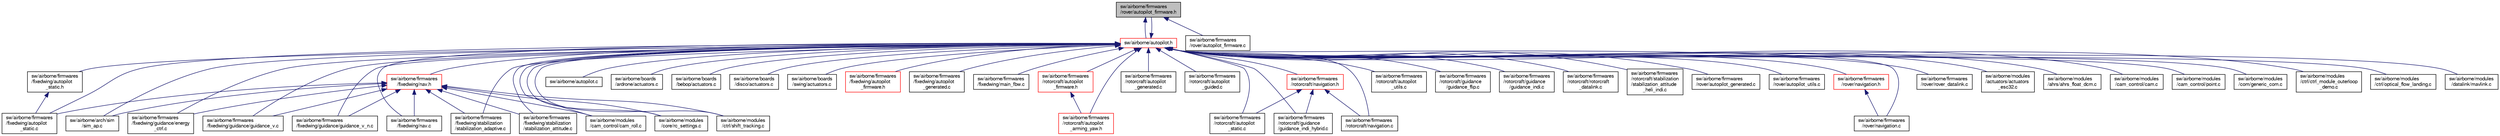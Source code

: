 digraph "sw/airborne/firmwares/rover/autopilot_firmware.h"
{
  edge [fontname="FreeSans",fontsize="10",labelfontname="FreeSans",labelfontsize="10"];
  node [fontname="FreeSans",fontsize="10",shape=record];
  Node1 [label="sw/airborne/firmwares\l/rover/autopilot_firmware.h",height=0.2,width=0.4,color="black", fillcolor="grey75", style="filled", fontcolor="black"];
  Node1 -> Node2 [dir="back",color="midnightblue",fontsize="10",style="solid",fontname="FreeSans"];
  Node2 [label="sw/airborne/autopilot.h",height=0.2,width=0.4,color="red", fillcolor="white", style="filled",URL="$autopilot_8h.html",tooltip="Core autopilot interface common to all firmwares. "];
  Node2 -> Node3 [dir="back",color="midnightblue",fontsize="10",style="solid",fontname="FreeSans"];
  Node3 [label="sw/airborne/arch/sim\l/sim_ap.c",height=0.2,width=0.4,color="black", fillcolor="white", style="filled",URL="$sim__ap_8c.html"];
  Node2 -> Node4 [dir="back",color="midnightblue",fontsize="10",style="solid",fontname="FreeSans"];
  Node4 [label="sw/airborne/autopilot.c",height=0.2,width=0.4,color="black", fillcolor="white", style="filled",URL="$autopilot_8c.html",tooltip="Core autopilot interface common to all firmwares. "];
  Node2 -> Node5 [dir="back",color="midnightblue",fontsize="10",style="solid",fontname="FreeSans"];
  Node5 [label="sw/airborne/boards\l/ardrone/actuators.c",height=0.2,width=0.4,color="black", fillcolor="white", style="filled",URL="$boards_2ardrone_2actuators_8c.html",tooltip="Actuator driver for ardrone2 version. "];
  Node2 -> Node6 [dir="back",color="midnightblue",fontsize="10",style="solid",fontname="FreeSans"];
  Node6 [label="sw/airborne/boards\l/bebop/actuators.c",height=0.2,width=0.4,color="black", fillcolor="white", style="filled",URL="$boards_2bebop_2actuators_8c.html",tooltip="Actuator driver for the bebop and bebop 2. "];
  Node2 -> Node7 [dir="back",color="midnightblue",fontsize="10",style="solid",fontname="FreeSans"];
  Node7 [label="sw/airborne/boards\l/disco/actuators.c",height=0.2,width=0.4,color="black", fillcolor="white", style="filled",URL="$boards_2disco_2actuators_8c.html",tooltip="Actuator driver for the Parrot Disco. "];
  Node2 -> Node8 [dir="back",color="midnightblue",fontsize="10",style="solid",fontname="FreeSans"];
  Node8 [label="sw/airborne/boards\l/swing/actuators.c",height=0.2,width=0.4,color="black", fillcolor="white", style="filled",URL="$boards_2swing_2actuators_8c.html",tooltip="Actuator driver for the swing. "];
  Node2 -> Node9 [dir="back",color="midnightblue",fontsize="10",style="solid",fontname="FreeSans"];
  Node9 [label="sw/airborne/firmwares\l/fixedwing/autopilot\l_firmware.h",height=0.2,width=0.4,color="red", fillcolor="white", style="filled",URL="$fixedwing_2autopilot__firmware_8h.html",tooltip="Fixedwing specific autopilot interface and initialization. "];
  Node2 -> Node10 [dir="back",color="midnightblue",fontsize="10",style="solid",fontname="FreeSans"];
  Node10 [label="sw/airborne/firmwares\l/fixedwing/autopilot\l_generated.c",height=0.2,width=0.4,color="black", fillcolor="white", style="filled",URL="$fixedwing_2autopilot__generated_8c.html",tooltip="Generated autopilot implementation. "];
  Node2 -> Node11 [dir="back",color="midnightblue",fontsize="10",style="solid",fontname="FreeSans"];
  Node11 [label="sw/airborne/firmwares\l/fixedwing/autopilot\l_static.c",height=0.2,width=0.4,color="black", fillcolor="white", style="filled",URL="$fixedwing_2autopilot__static_8c.html"];
  Node2 -> Node12 [dir="back",color="midnightblue",fontsize="10",style="solid",fontname="FreeSans"];
  Node12 [label="sw/airborne/firmwares\l/fixedwing/autopilot\l_static.h",height=0.2,width=0.4,color="black", fillcolor="white", style="filled",URL="$fixedwing_2autopilot__static_8h.html",tooltip="Fixedwing autopilot modes (static implementation). "];
  Node12 -> Node11 [dir="back",color="midnightblue",fontsize="10",style="solid",fontname="FreeSans"];
  Node2 -> Node13 [dir="back",color="midnightblue",fontsize="10",style="solid",fontname="FreeSans"];
  Node13 [label="sw/airborne/firmwares\l/fixedwing/guidance/energy\l_ctrl.c",height=0.2,width=0.4,color="black", fillcolor="white", style="filled",URL="$energy__ctrl_8c.html",tooltip="Total Energy (speed + height) control for fixed wing vehicles. "];
  Node2 -> Node14 [dir="back",color="midnightblue",fontsize="10",style="solid",fontname="FreeSans"];
  Node14 [label="sw/airborne/firmwares\l/fixedwing/guidance/guidance_v.c",height=0.2,width=0.4,color="black", fillcolor="white", style="filled",URL="$fixedwing_2guidance_2guidance__v_8c.html",tooltip="Vertical control for fixed wing vehicles. "];
  Node2 -> Node15 [dir="back",color="midnightblue",fontsize="10",style="solid",fontname="FreeSans"];
  Node15 [label="sw/airborne/firmwares\l/fixedwing/guidance/guidance_v_n.c",height=0.2,width=0.4,color="black", fillcolor="white", style="filled",URL="$guidance__v__n_8c.html",tooltip="\"New\" vertical control for fixed wing vehicles. "];
  Node2 -> Node16 [dir="back",color="midnightblue",fontsize="10",style="solid",fontname="FreeSans"];
  Node16 [label="sw/airborne/firmwares\l/fixedwing/main_fbw.c",height=0.2,width=0.4,color="black", fillcolor="white", style="filled",URL="$fixedwing_2main__fbw_8c.html",tooltip="FBW ( FlyByWire ) process. "];
  Node2 -> Node17 [dir="back",color="midnightblue",fontsize="10",style="solid",fontname="FreeSans"];
  Node17 [label="sw/airborne/firmwares\l/fixedwing/nav.c",height=0.2,width=0.4,color="black", fillcolor="white", style="filled",URL="$nav_8c.html",tooltip="Fixedwing functions to compute navigation. "];
  Node2 -> Node18 [dir="back",color="midnightblue",fontsize="10",style="solid",fontname="FreeSans"];
  Node18 [label="sw/airborne/firmwares\l/fixedwing/nav.h",height=0.2,width=0.4,color="red", fillcolor="white", style="filled",URL="$nav_8h.html",tooltip="Fixedwing Navigation library. "];
  Node18 -> Node3 [dir="back",color="midnightblue",fontsize="10",style="solid",fontname="FreeSans"];
  Node18 -> Node11 [dir="back",color="midnightblue",fontsize="10",style="solid",fontname="FreeSans"];
  Node18 -> Node13 [dir="back",color="midnightblue",fontsize="10",style="solid",fontname="FreeSans"];
  Node18 -> Node14 [dir="back",color="midnightblue",fontsize="10",style="solid",fontname="FreeSans"];
  Node18 -> Node15 [dir="back",color="midnightblue",fontsize="10",style="solid",fontname="FreeSans"];
  Node18 -> Node17 [dir="back",color="midnightblue",fontsize="10",style="solid",fontname="FreeSans"];
  Node18 -> Node19 [dir="back",color="midnightblue",fontsize="10",style="solid",fontname="FreeSans"];
  Node19 [label="sw/airborne/firmwares\l/fixedwing/stabilization\l/stabilization_adaptive.c",height=0.2,width=0.4,color="black", fillcolor="white", style="filled",URL="$stabilization__adaptive_8c.html",tooltip="Fixed wing adaptive control. "];
  Node18 -> Node20 [dir="back",color="midnightblue",fontsize="10",style="solid",fontname="FreeSans"];
  Node20 [label="sw/airborne/firmwares\l/fixedwing/stabilization\l/stabilization_attitude.c",height=0.2,width=0.4,color="black", fillcolor="white", style="filled",URL="$stabilization__attitude_8c.html",tooltip="Fixed wing horizontal control. "];
  Node18 -> Node21 [dir="back",color="midnightblue",fontsize="10",style="solid",fontname="FreeSans"];
  Node21 [label="sw/airborne/modules\l/cam_control/cam_roll.c",height=0.2,width=0.4,color="black", fillcolor="white", style="filled",URL="$cam__roll_8c.html"];
  Node18 -> Node22 [dir="back",color="midnightblue",fontsize="10",style="solid",fontname="FreeSans"];
  Node22 [label="sw/airborne/modules\l/core/rc_settings.c",height=0.2,width=0.4,color="black", fillcolor="white", style="filled",URL="$rc__settings_8c.html"];
  Node18 -> Node23 [dir="back",color="midnightblue",fontsize="10",style="solid",fontname="FreeSans"];
  Node23 [label="sw/airborne/modules\l/ctrl/shift_tracking.c",height=0.2,width=0.4,color="black", fillcolor="white", style="filled",URL="$shift__tracking_8c.html"];
  Node2 -> Node19 [dir="back",color="midnightblue",fontsize="10",style="solid",fontname="FreeSans"];
  Node2 -> Node20 [dir="back",color="midnightblue",fontsize="10",style="solid",fontname="FreeSans"];
  Node2 -> Node24 [dir="back",color="midnightblue",fontsize="10",style="solid",fontname="FreeSans"];
  Node24 [label="sw/airborne/firmwares\l/rotorcraft/autopilot\l_firmware.h",height=0.2,width=0.4,color="red", fillcolor="white", style="filled",URL="$rotorcraft_2autopilot__firmware_8h.html",tooltip="Rotorcraft specific autopilot interface and initialization. "];
  Node24 -> Node25 [dir="back",color="midnightblue",fontsize="10",style="solid",fontname="FreeSans"];
  Node25 [label="sw/airborne/firmwares\l/rotorcraft/autopilot\l_arming_yaw.h",height=0.2,width=0.4,color="red", fillcolor="white", style="filled",URL="$autopilot__arming__yaw_8h.html",tooltip="Arm the motors by with max yaw stick. "];
  Node2 -> Node25 [dir="back",color="midnightblue",fontsize="10",style="solid",fontname="FreeSans"];
  Node2 -> Node26 [dir="back",color="midnightblue",fontsize="10",style="solid",fontname="FreeSans"];
  Node26 [label="sw/airborne/firmwares\l/rotorcraft/autopilot\l_generated.c",height=0.2,width=0.4,color="black", fillcolor="white", style="filled",URL="$rotorcraft_2autopilot__generated_8c.html",tooltip="Generated autopilot implementation. "];
  Node2 -> Node27 [dir="back",color="midnightblue",fontsize="10",style="solid",fontname="FreeSans"];
  Node27 [label="sw/airborne/firmwares\l/rotorcraft/autopilot\l_guided.c",height=0.2,width=0.4,color="black", fillcolor="white", style="filled",URL="$autopilot__guided_8c.html",tooltip="Autopilot guided mode interface. "];
  Node2 -> Node28 [dir="back",color="midnightblue",fontsize="10",style="solid",fontname="FreeSans"];
  Node28 [label="sw/airborne/firmwares\l/rotorcraft/autopilot\l_static.c",height=0.2,width=0.4,color="black", fillcolor="white", style="filled",URL="$rotorcraft_2autopilot__static_8c.html",tooltip="Static autopilot implementation. "];
  Node2 -> Node29 [dir="back",color="midnightblue",fontsize="10",style="solid",fontname="FreeSans"];
  Node29 [label="sw/airborne/firmwares\l/rotorcraft/autopilot\l_utils.c",height=0.2,width=0.4,color="black", fillcolor="white", style="filled",URL="$rotorcraft_2autopilot__utils_8c.html",tooltip="Utility functions and includes for autopilots. "];
  Node2 -> Node30 [dir="back",color="midnightblue",fontsize="10",style="solid",fontname="FreeSans"];
  Node30 [label="sw/airborne/firmwares\l/rotorcraft/guidance\l/guidance_flip.c",height=0.2,width=0.4,color="black", fillcolor="white", style="filled",URL="$guidance__flip_8c.html",tooltip="Open Loop guidance for making a flip. "];
  Node2 -> Node31 [dir="back",color="midnightblue",fontsize="10",style="solid",fontname="FreeSans"];
  Node31 [label="sw/airborne/firmwares\l/rotorcraft/guidance\l/guidance_indi.c",height=0.2,width=0.4,color="black", fillcolor="white", style="filled",URL="$guidance__indi_8c.html",tooltip="A guidance mode based on Incremental Nonlinear Dynamic Inversion. "];
  Node2 -> Node32 [dir="back",color="midnightblue",fontsize="10",style="solid",fontname="FreeSans"];
  Node32 [label="sw/airborne/firmwares\l/rotorcraft/guidance\l/guidance_indi_hybrid.c",height=0.2,width=0.4,color="black", fillcolor="white", style="filled",URL="$guidance__indi__hybrid_8c.html",tooltip="A guidance mode based on Incremental Nonlinear Dynamic Inversion Come to IROS2016 to learn more! ..."];
  Node2 -> Node33 [dir="back",color="midnightblue",fontsize="10",style="solid",fontname="FreeSans"];
  Node33 [label="sw/airborne/firmwares\l/rotorcraft/navigation.c",height=0.2,width=0.4,color="black", fillcolor="white", style="filled",URL="$rotorcraft_2navigation_8c.html",tooltip="Rotorcraft navigation functions. "];
  Node2 -> Node34 [dir="back",color="midnightblue",fontsize="10",style="solid",fontname="FreeSans"];
  Node34 [label="sw/airborne/firmwares\l/rotorcraft/navigation.h",height=0.2,width=0.4,color="red", fillcolor="white", style="filled",URL="$rotorcraft_2navigation_8h.html",tooltip="Rotorcraft navigation functions. "];
  Node34 -> Node28 [dir="back",color="midnightblue",fontsize="10",style="solid",fontname="FreeSans"];
  Node34 -> Node32 [dir="back",color="midnightblue",fontsize="10",style="solid",fontname="FreeSans"];
  Node34 -> Node33 [dir="back",color="midnightblue",fontsize="10",style="solid",fontname="FreeSans"];
  Node2 -> Node35 [dir="back",color="midnightblue",fontsize="10",style="solid",fontname="FreeSans"];
  Node35 [label="sw/airborne/firmwares\l/rotorcraft/rotorcraft\l_datalink.c",height=0.2,width=0.4,color="black", fillcolor="white", style="filled",URL="$rotorcraft__datalink_8c.html",tooltip="Handling of messages coming from ground and other A/Cs. "];
  Node2 -> Node36 [dir="back",color="midnightblue",fontsize="10",style="solid",fontname="FreeSans"];
  Node36 [label="sw/airborne/firmwares\l/rotorcraft/stabilization\l/stabilization_attitude\l_heli_indi.c",height=0.2,width=0.4,color="black", fillcolor="white", style="filled",URL="$stabilization__attitude__heli__indi_8c.html",tooltip="Helicopter quaternion INDI attitude stabilization. "];
  Node2 -> Node1 [dir="back",color="midnightblue",fontsize="10",style="solid",fontname="FreeSans"];
  Node2 -> Node37 [dir="back",color="midnightblue",fontsize="10",style="solid",fontname="FreeSans"];
  Node37 [label="sw/airborne/firmwares\l/rover/autopilot_generated.c",height=0.2,width=0.4,color="black", fillcolor="white", style="filled",URL="$rover_2autopilot__generated_8c.html",tooltip="Generated autopilot implementation. "];
  Node2 -> Node38 [dir="back",color="midnightblue",fontsize="10",style="solid",fontname="FreeSans"];
  Node38 [label="sw/airborne/firmwares\l/rover/autopilot_utils.c",height=0.2,width=0.4,color="black", fillcolor="white", style="filled",URL="$rover_2autopilot__utils_8c.html",tooltip="Utility functions and includes for autopilots. "];
  Node2 -> Node39 [dir="back",color="midnightblue",fontsize="10",style="solid",fontname="FreeSans"];
  Node39 [label="sw/airborne/firmwares\l/rover/navigation.c",height=0.2,width=0.4,color="black", fillcolor="white", style="filled",URL="$rover_2navigation_8c.html",tooltip="Rover navigation functions. "];
  Node2 -> Node40 [dir="back",color="midnightblue",fontsize="10",style="solid",fontname="FreeSans"];
  Node40 [label="sw/airborne/firmwares\l/rover/navigation.h",height=0.2,width=0.4,color="red", fillcolor="white", style="filled",URL="$rover_2navigation_8h.html",tooltip="Rover navigation functions. "];
  Node40 -> Node39 [dir="back",color="midnightblue",fontsize="10",style="solid",fontname="FreeSans"];
  Node2 -> Node41 [dir="back",color="midnightblue",fontsize="10",style="solid",fontname="FreeSans"];
  Node41 [label="sw/airborne/firmwares\l/rover/rover_datalink.c",height=0.2,width=0.4,color="black", fillcolor="white", style="filled",URL="$rover__datalink_8c.html",tooltip="Handling of messages coming from ground and other A/Cs. "];
  Node2 -> Node42 [dir="back",color="midnightblue",fontsize="10",style="solid",fontname="FreeSans"];
  Node42 [label="sw/airborne/modules\l/actuators/actuators\l_esc32.c",height=0.2,width=0.4,color="black", fillcolor="white", style="filled",URL="$actuators__esc32_8c.html",tooltip="Actuators driver for AutoQuad ESC32 motor controllers. "];
  Node2 -> Node43 [dir="back",color="midnightblue",fontsize="10",style="solid",fontname="FreeSans"];
  Node43 [label="sw/airborne/modules\l/ahrs/ahrs_float_dcm.c",height=0.2,width=0.4,color="black", fillcolor="white", style="filled",URL="$ahrs__float__dcm_8c.html",tooltip="Attitude estimation for fixedwings based on the DCM. "];
  Node2 -> Node44 [dir="back",color="midnightblue",fontsize="10",style="solid",fontname="FreeSans"];
  Node44 [label="sw/airborne/modules\l/cam_control/cam.c",height=0.2,width=0.4,color="black", fillcolor="white", style="filled",URL="$cam_8c.html",tooltip="Pan/Tilt camera library. "];
  Node2 -> Node21 [dir="back",color="midnightblue",fontsize="10",style="solid",fontname="FreeSans"];
  Node2 -> Node45 [dir="back",color="midnightblue",fontsize="10",style="solid",fontname="FreeSans"];
  Node45 [label="sw/airborne/modules\l/cam_control/point.c",height=0.2,width=0.4,color="black", fillcolor="white", style="filled",URL="$point_8c.html",tooltip="Determines camera pan and tilt angles. "];
  Node2 -> Node46 [dir="back",color="midnightblue",fontsize="10",style="solid",fontname="FreeSans"];
  Node46 [label="sw/airborne/modules\l/com/generic_com.c",height=0.2,width=0.4,color="black", fillcolor="white", style="filled",URL="$generic__com_8c.html"];
  Node2 -> Node22 [dir="back",color="midnightblue",fontsize="10",style="solid",fontname="FreeSans"];
  Node2 -> Node47 [dir="back",color="midnightblue",fontsize="10",style="solid",fontname="FreeSans"];
  Node47 [label="sw/airborne/modules\l/ctrl/ctrl_module_outerloop\l_demo.c",height=0.2,width=0.4,color="black", fillcolor="white", style="filled",URL="$ctrl__module__outerloop__demo_8c.html",tooltip="example empty controller "];
  Node2 -> Node48 [dir="back",color="midnightblue",fontsize="10",style="solid",fontname="FreeSans"];
  Node48 [label="sw/airborne/modules\l/ctrl/optical_flow_landing.c",height=0.2,width=0.4,color="black", fillcolor="white", style="filled",URL="$optical__flow__landing_8c.html",tooltip="This module implements optical flow landings in which the divergence is kept constant. "];
  Node2 -> Node23 [dir="back",color="midnightblue",fontsize="10",style="solid",fontname="FreeSans"];
  Node2 -> Node49 [dir="back",color="midnightblue",fontsize="10",style="solid",fontname="FreeSans"];
  Node49 [label="sw/airborne/modules\l/datalink/mavlink.c",height=0.2,width=0.4,color="black", fillcolor="white", style="filled",URL="$mavlink_8c.html",tooltip="Basic MAVLink datalink implementation. "];
  Node1 -> Node50 [dir="back",color="midnightblue",fontsize="10",style="solid",fontname="FreeSans"];
  Node50 [label="sw/airborne/firmwares\l/rover/autopilot_firmware.c",height=0.2,width=0.4,color="black", fillcolor="white", style="filled",URL="$rover_2autopilot__firmware_8c.html"];
}
